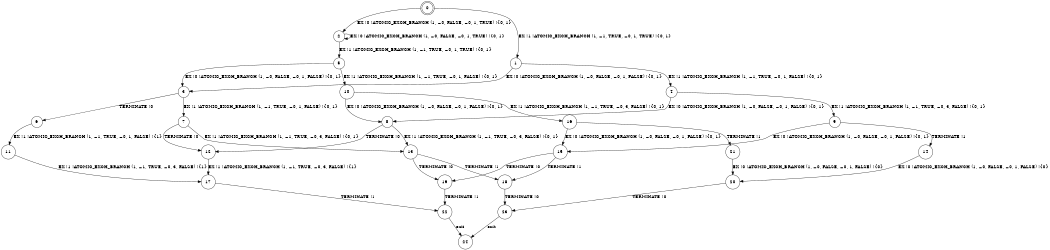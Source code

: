 digraph BCG {
size = "7, 10.5";
center = TRUE;
node [shape = circle];
0 [peripheries = 2];
0 -> 1 [label = "EX !1 !ATOMIC_EXCH_BRANCH (1, +1, TRUE, +0, 1, TRUE) !{0, 1}"];
0 -> 2 [label = "EX !0 !ATOMIC_EXCH_BRANCH (1, +0, FALSE, +0, 1, TRUE) !{0, 1}"];
1 -> 3 [label = "EX !0 !ATOMIC_EXCH_BRANCH (1, +0, FALSE, +0, 1, FALSE) !{0, 1}"];
1 -> 4 [label = "EX !1 !ATOMIC_EXCH_BRANCH (1, +1, TRUE, +0, 1, FALSE) !{0, 1}"];
2 -> 5 [label = "EX !1 !ATOMIC_EXCH_BRANCH (1, +1, TRUE, +0, 1, TRUE) !{0, 1}"];
2 -> 2 [label = "EX !0 !ATOMIC_EXCH_BRANCH (1, +0, FALSE, +0, 1, TRUE) !{0, 1}"];
3 -> 6 [label = "TERMINATE !0"];
3 -> 7 [label = "EX !1 !ATOMIC_EXCH_BRANCH (1, +1, TRUE, +0, 1, FALSE) !{0, 1}"];
4 -> 8 [label = "EX !0 !ATOMIC_EXCH_BRANCH (1, +0, FALSE, +0, 1, FALSE) !{0, 1}"];
4 -> 9 [label = "EX !1 !ATOMIC_EXCH_BRANCH (1, +1, TRUE, +0, 3, FALSE) !{0, 1}"];
5 -> 10 [label = "EX !1 !ATOMIC_EXCH_BRANCH (1, +1, TRUE, +0, 1, FALSE) !{0, 1}"];
5 -> 3 [label = "EX !0 !ATOMIC_EXCH_BRANCH (1, +0, FALSE, +0, 1, FALSE) !{0, 1}"];
6 -> 11 [label = "EX !1 !ATOMIC_EXCH_BRANCH (1, +1, TRUE, +0, 1, FALSE) !{1}"];
7 -> 12 [label = "TERMINATE !0"];
7 -> 13 [label = "EX !1 !ATOMIC_EXCH_BRANCH (1, +1, TRUE, +0, 3, FALSE) !{0, 1}"];
8 -> 12 [label = "TERMINATE !0"];
8 -> 13 [label = "EX !1 !ATOMIC_EXCH_BRANCH (1, +1, TRUE, +0, 3, FALSE) !{0, 1}"];
9 -> 14 [label = "TERMINATE !1"];
9 -> 15 [label = "EX !0 !ATOMIC_EXCH_BRANCH (1, +0, FALSE, +0, 1, FALSE) !{0, 1}"];
10 -> 16 [label = "EX !1 !ATOMIC_EXCH_BRANCH (1, +1, TRUE, +0, 3, FALSE) !{0, 1}"];
10 -> 8 [label = "EX !0 !ATOMIC_EXCH_BRANCH (1, +0, FALSE, +0, 1, FALSE) !{0, 1}"];
11 -> 17 [label = "EX !1 !ATOMIC_EXCH_BRANCH (1, +1, TRUE, +0, 3, FALSE) !{1}"];
12 -> 17 [label = "EX !1 !ATOMIC_EXCH_BRANCH (1, +1, TRUE, +0, 3, FALSE) !{1}"];
13 -> 18 [label = "TERMINATE !1"];
13 -> 19 [label = "TERMINATE !0"];
14 -> 20 [label = "EX !0 !ATOMIC_EXCH_BRANCH (1, +0, FALSE, +0, 1, FALSE) !{0}"];
15 -> 18 [label = "TERMINATE !1"];
15 -> 19 [label = "TERMINATE !0"];
16 -> 21 [label = "TERMINATE !1"];
16 -> 15 [label = "EX !0 !ATOMIC_EXCH_BRANCH (1, +0, FALSE, +0, 1, FALSE) !{0, 1}"];
17 -> 22 [label = "TERMINATE !1"];
18 -> 23 [label = "TERMINATE !0"];
19 -> 22 [label = "TERMINATE !1"];
20 -> 23 [label = "TERMINATE !0"];
21 -> 20 [label = "EX !0 !ATOMIC_EXCH_BRANCH (1, +0, FALSE, +0, 1, FALSE) !{0}"];
22 -> 24 [label = "exit"];
23 -> 24 [label = "exit"];
}
